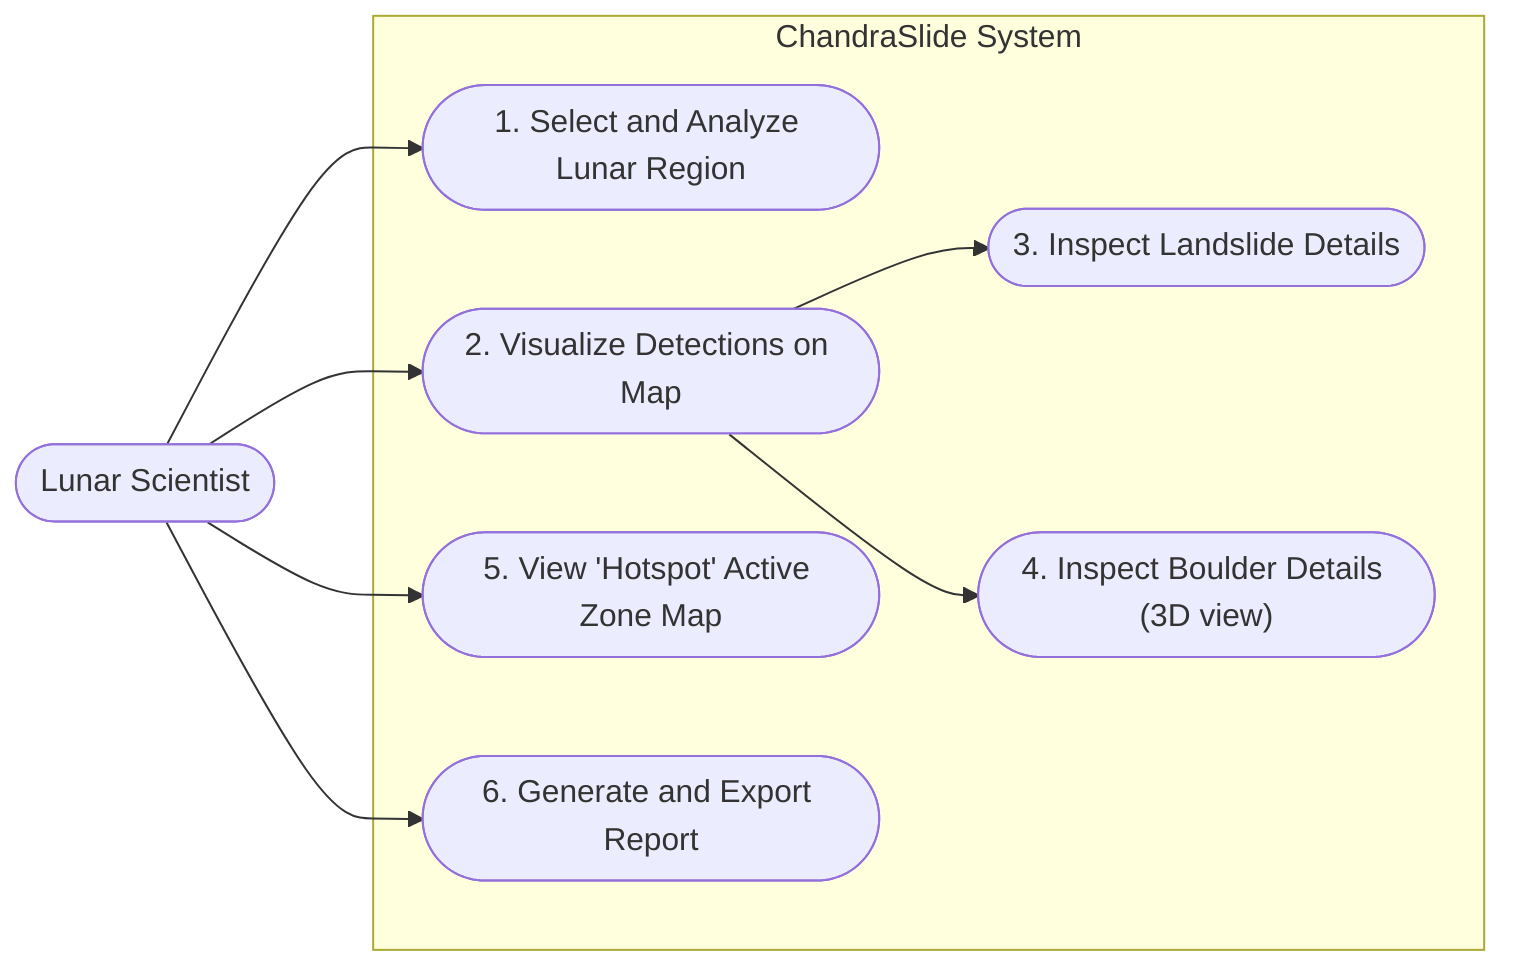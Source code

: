 %%{init: {'theme': 'default'}}%%
flowchart LR
    actorScientist(["Lunar Scientist"])

    subgraph "ChandraSlide System"
        UC1(["1. Select and Analyze Lunar Region"])
        UC2(["2. Visualize Detections on Map"])
        UC3(["3. Inspect Landslide Details"])
        UC4(["4. Inspect Boulder Details (3D view)"])
        UC5(["5. View 'Hotspot' Active Zone Map"])
        UC6(["6. Generate and Export Report"])
    end

    actorScientist --> UC1
    actorScientist --> UC2
    actorScientist --> UC5
    actorScientist --> UC6

    UC2 --> UC3
    UC2 --> UC4